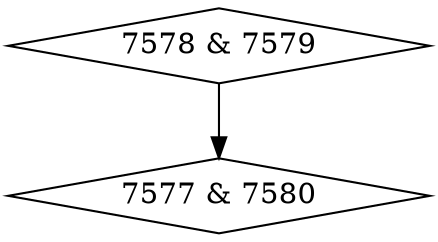 digraph {
0 [label = "7577 & 7580", shape = diamond];
1 [label = "7578 & 7579", shape = diamond];
1->0;
}
